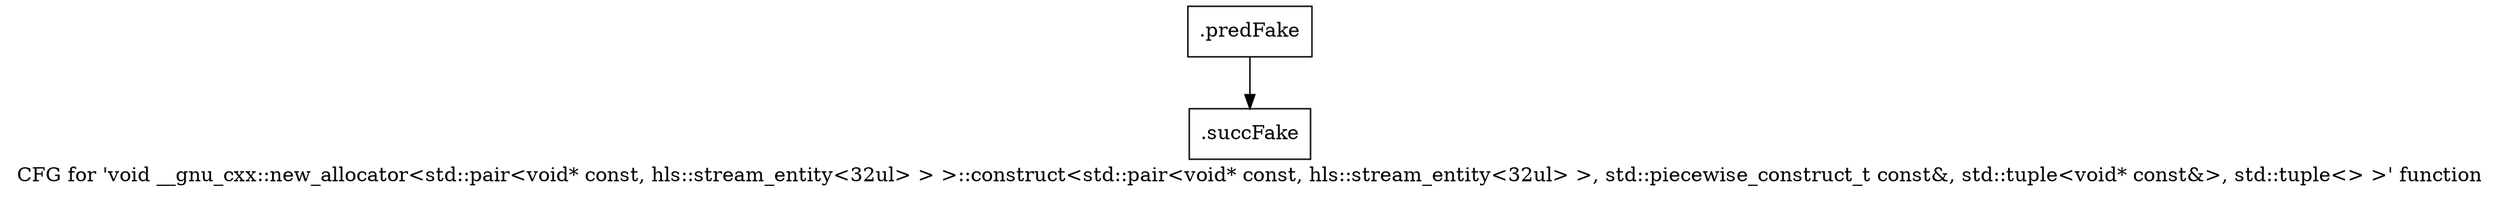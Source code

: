 digraph "CFG for 'void __gnu_cxx::new_allocator\<std::pair\<void* const, hls::stream_entity\<32ul\> \> \>::construct\<std::pair\<void* const, hls::stream_entity\<32ul\> \>, std::piecewise_construct_t const&, std::tuple\<void* const&\>, std::tuple\<\> \>' function" {
	label="CFG for 'void __gnu_cxx::new_allocator\<std::pair\<void* const, hls::stream_entity\<32ul\> \> \>::construct\<std::pair\<void* const, hls::stream_entity\<32ul\> \>, std::piecewise_construct_t const&, std::tuple\<void* const&\>, std::tuple\<\> \>' function";

	Node0x5854860 [shape=record,filename="",linenumber="",label="{.predFake}"];
	Node0x5854860 -> Node0x609ac50[ callList="" memoryops="" filename="/mnt/xilinx/Vitis_HLS/2021.2/tps/lnx64/gcc-6.2.0/lib/gcc/x86_64-pc-linux-gnu/6.2.0/../../../../include/c++/6.2.0/ext/new_allocator.h" execusionnum="1"];
	Node0x609ac50 [shape=record,filename="/mnt/xilinx/Vitis_HLS/2021.2/tps/lnx64/gcc-6.2.0/lib/gcc/x86_64-pc-linux-gnu/6.2.0/../../../../include/c++/6.2.0/ext/new_allocator.h",linenumber="120",label="{.succFake}"];
}
